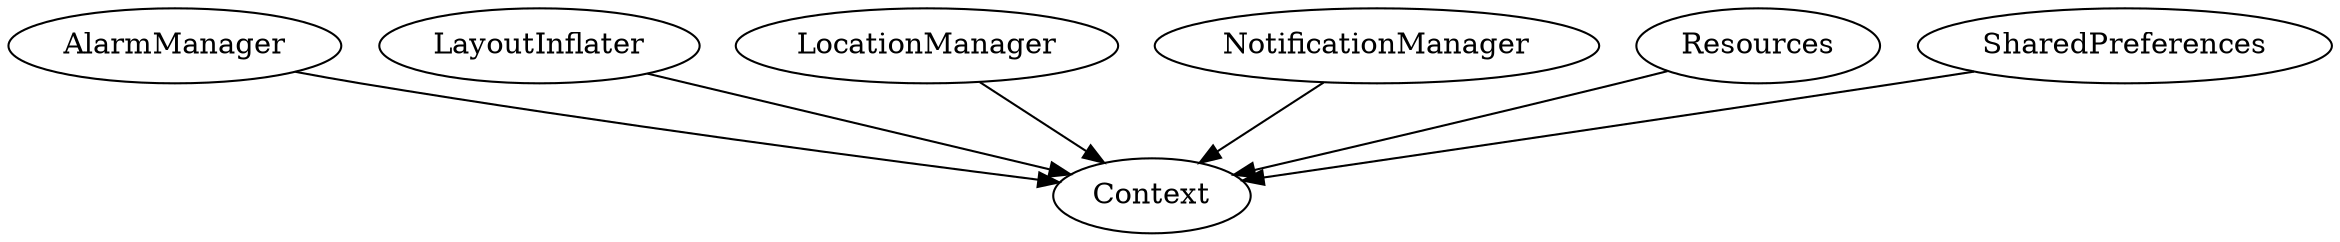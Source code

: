 digraph G1 {
  concentrate = true;
  AlarmManager -> Context;
  LayoutInflater -> Context;
  LocationManager -> Context;
  NotificationManager -> Context;
  Resources -> Context;
  SharedPreferences -> Context;
}
